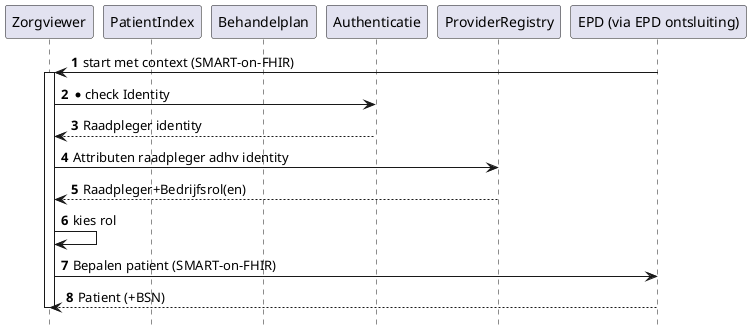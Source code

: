 @startuml
hide footbox
autonumber

participant Zorgviewer
participant PatientIndex
participant Behandelplan

participant Authenticatie
participant ProviderRegistry
participant "EPD (via EPD ontsluiting)" as EPD

EPD->Zorgviewer: start met context (SMART-on-FHIR)

activate Zorgviewer
Zorgviewer->Authenticatie: * check Identity
Authenticatie-->Zorgviewer: Raadpleger identity
Zorgviewer->ProviderRegistry: Attributen raadpleger adhv identity
ProviderRegistry-->Zorgviewer: Raadpleger+Bedrijfsrol(en)
Zorgviewer->Zorgviewer: kies rol
Zorgviewer->EPD: Bepalen patient (SMART-on-FHIR)
EPD-->Zorgviewer: Patient (+BSN)
deactivate Zorgviewer

@enduml
